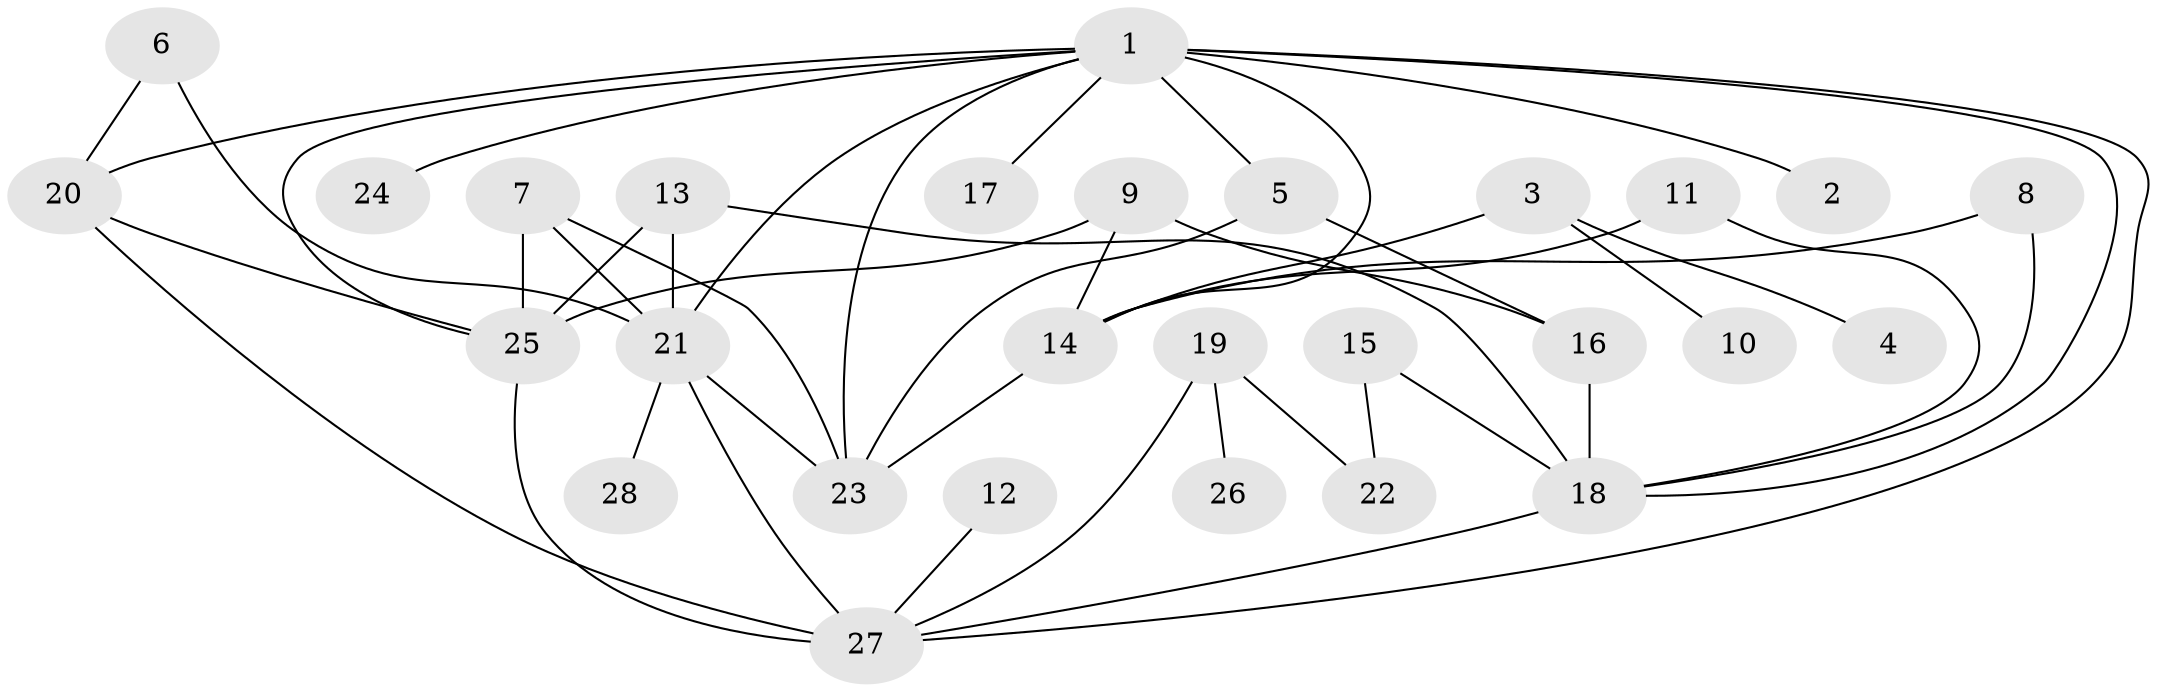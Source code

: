// original degree distribution, {9: 0.017857142857142856, 4: 0.10714285714285714, 7: 0.017857142857142856, 3: 0.25, 2: 0.25, 5: 0.125, 1: 0.23214285714285715}
// Generated by graph-tools (version 1.1) at 2025/25/03/09/25 03:25:25]
// undirected, 28 vertices, 46 edges
graph export_dot {
graph [start="1"]
  node [color=gray90,style=filled];
  1;
  2;
  3;
  4;
  5;
  6;
  7;
  8;
  9;
  10;
  11;
  12;
  13;
  14;
  15;
  16;
  17;
  18;
  19;
  20;
  21;
  22;
  23;
  24;
  25;
  26;
  27;
  28;
  1 -- 2 [weight=1.0];
  1 -- 5 [weight=1.0];
  1 -- 14 [weight=2.0];
  1 -- 17 [weight=1.0];
  1 -- 18 [weight=1.0];
  1 -- 20 [weight=1.0];
  1 -- 21 [weight=1.0];
  1 -- 23 [weight=1.0];
  1 -- 24 [weight=1.0];
  1 -- 25 [weight=1.0];
  1 -- 27 [weight=1.0];
  3 -- 4 [weight=1.0];
  3 -- 10 [weight=1.0];
  3 -- 14 [weight=1.0];
  5 -- 16 [weight=1.0];
  5 -- 23 [weight=1.0];
  6 -- 20 [weight=1.0];
  6 -- 21 [weight=1.0];
  7 -- 21 [weight=1.0];
  7 -- 23 [weight=1.0];
  7 -- 25 [weight=2.0];
  8 -- 14 [weight=1.0];
  8 -- 18 [weight=1.0];
  9 -- 14 [weight=1.0];
  9 -- 16 [weight=1.0];
  9 -- 25 [weight=1.0];
  11 -- 14 [weight=1.0];
  11 -- 18 [weight=1.0];
  12 -- 27 [weight=1.0];
  13 -- 18 [weight=1.0];
  13 -- 21 [weight=2.0];
  13 -- 25 [weight=1.0];
  14 -- 23 [weight=1.0];
  15 -- 18 [weight=1.0];
  15 -- 22 [weight=1.0];
  16 -- 18 [weight=1.0];
  18 -- 27 [weight=1.0];
  19 -- 22 [weight=1.0];
  19 -- 26 [weight=1.0];
  19 -- 27 [weight=1.0];
  20 -- 25 [weight=1.0];
  20 -- 27 [weight=1.0];
  21 -- 23 [weight=1.0];
  21 -- 27 [weight=2.0];
  21 -- 28 [weight=1.0];
  25 -- 27 [weight=1.0];
}

